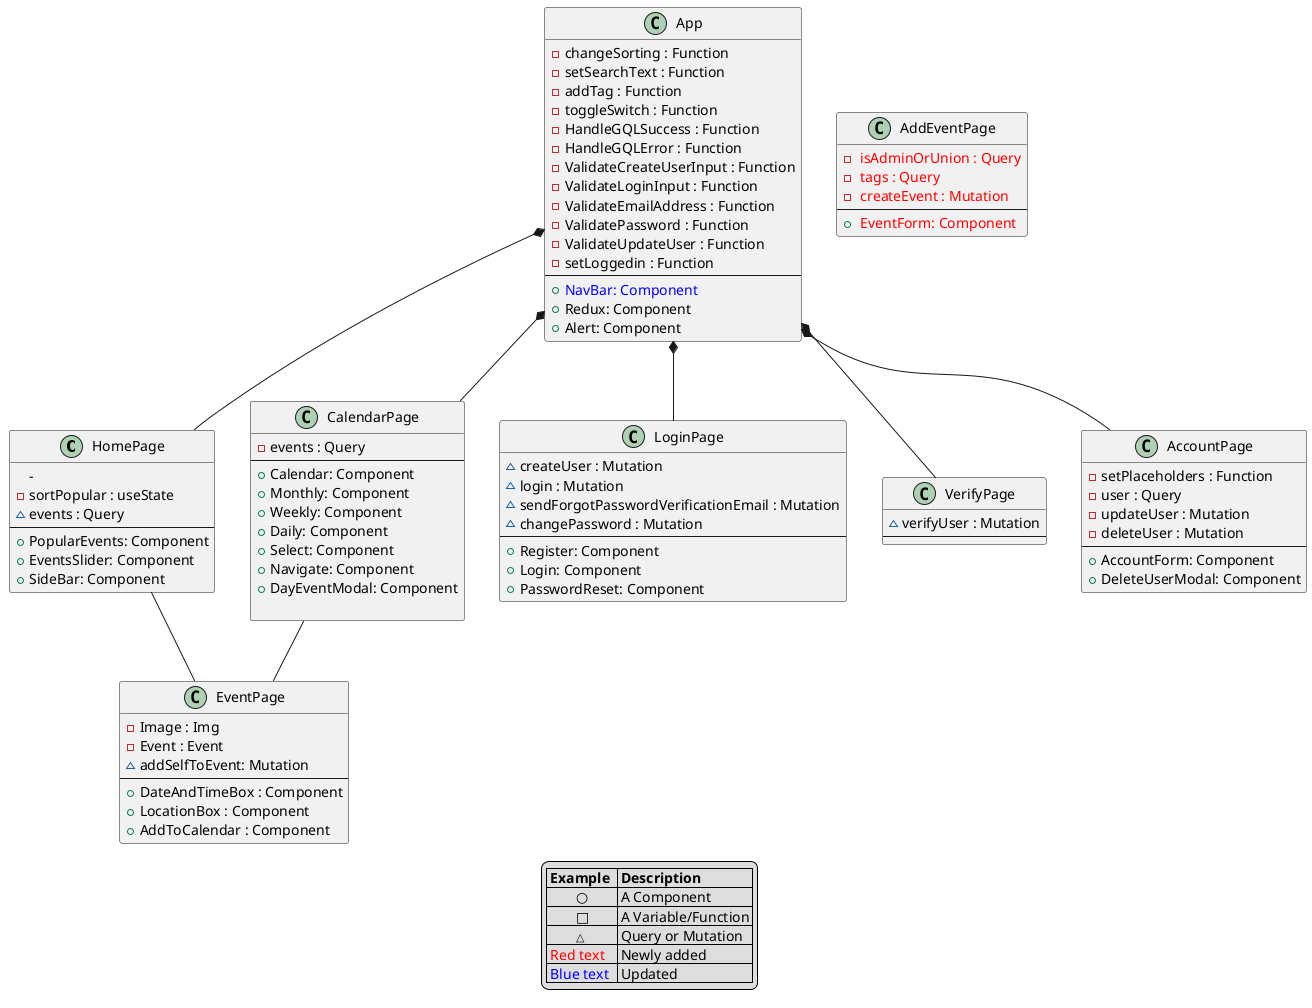 @startuml FrontEndClassDiagram
class HomePage {
    - 
    - sortPopular : useState
    ~ events : Query 
    --
    + PopularEvents: Component
    + EventsSlider: Component
    + SideBar: Component
}

class App {
    - changeSorting : Function
    - setSearchText : Function
    - addTag : Function
    - toggleSwitch : Function
    - HandleGQLSuccess : Function
    - HandleGQLError : Function
    - ValidateCreateUserInput : Function
    - ValidateLoginInput : Function
    - ValidateEmailAddress : Function
    - ValidatePassword : Function
    - ValidateUpdateUser : Function
    - setLoggedin : Function
    --
    + <color:blue>NavBar: Component
    + Redux: Component
    + Alert: Component
    }
class CalendarPage {
    - events : Query
    --
    + Calendar: Component
    + Monthly: Component
    + Weekly: Component
    + Daily: Component
    + Select: Component
    + Navigate: Component
    + DayEventModal: Component

}
class EventPage {
    -Image : Img
    -Event : Event
     ~addSelfToEvent: Mutation
    --
    + DateAndTimeBox : Component
    + LocationBox : Component
    + AddToCalendar : Component
}
class LoginPage {
    ~ createUser : Mutation
    ~ login : Mutation
    ~ sendForgotPasswordVerificationEmail : Mutation
    ~ changePassword : Mutation
    --
    +Register: Component
    +Login: Component
    +PasswordReset: Component
    }
class VerifyPage {
~ verifyUser : Mutation
--
}
class AccountPage {
    - setPlaceholders : Function
    - user : Query
    - updateUser : Mutation
    - deleteUser : Mutation
    --
    + AccountForm: Component
    + DeleteUserModal: Component
}
class AddEventPage {
    -<color:red> isAdminOrUnion : Query
    -<color:red> tags : Query
    -<color:red> createEvent : Mutation
    --
    +<color:red> EventForm: Component
}

App*-- HomePage    
App*-- CalendarPage  
App*-- LoginPage
App*-- VerifyPage
CalendarPage-- EventPage 
HomePage-- EventPage
App*-- AccountPage
legend
    |= Example  |= Description |
    |        ○ | A Component |
    |        □ | A Variable/Function |
    |        <size:11>△ | Query or Mutation |
    |<color:red> Red text | Newly added|
    |<color:blue> Blue text | Updated |
endlegend
@enduml


